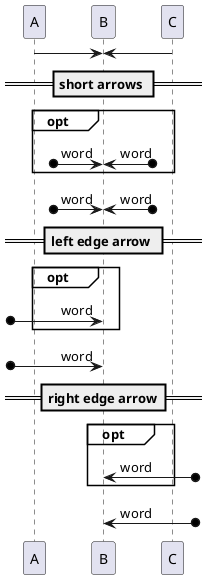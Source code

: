 {
  "sha1": "8gdxr9ylvtqn821sshvhakvwbk76pvf",
  "insertion": {
    "when": "2024-06-28T15:36:27.842Z",
    "url": "https://github.com/plantuml/plantuml/pull/1842",
    "user": "plantuml@gmail.com"
  }
}
@startuml
!pragma teoz true
skinparam ParticipantPadding 18
  A -> B
& B <- C
== short arrows ==
opt#transparent
?o-> B : word
& B <-o? : word
end
?o-> B : word
& B <-o? : word
== left edge arrow ==
opt#transparent
[o-> B : word
end
[o-> B : word
== right edge arrow==
opt#transparent
& B <-o] : word
end
B <-o] : word
@enduml
